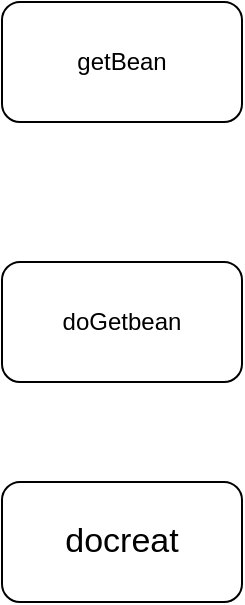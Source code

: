 <mxfile version="13.2.4" type="github">
  <diagram id="vdTNtcgkt8P21jsCwwCs" name="第 1 页">
    <mxGraphModel dx="1038" dy="580" grid="1" gridSize="10" guides="1" tooltips="1" connect="1" arrows="1" fold="1" page="1" pageScale="1" pageWidth="827" pageHeight="1169" math="0" shadow="0">
      <root>
        <mxCell id="0" />
        <mxCell id="1" parent="0" />
        <mxCell id="FEj_LL16DqCeYtYx7I3P-1" value="getBean" style="rounded=1;whiteSpace=wrap;html=1;" parent="1" vertex="1">
          <mxGeometry x="280" y="110" width="120" height="60" as="geometry" />
        </mxCell>
        <mxCell id="FEj_LL16DqCeYtYx7I3P-2" value="doGetbean" style="rounded=1;whiteSpace=wrap;html=1;" parent="1" vertex="1">
          <mxGeometry x="280" y="240" width="120" height="60" as="geometry" />
        </mxCell>
        <mxCell id="YIKV4ePWYsIfNKcpG7zy-1" value="&lt;font style=&quot;font-size: 17px&quot;&gt;docreat&lt;/font&gt;" style="rounded=1;whiteSpace=wrap;html=1;" vertex="1" parent="1">
          <mxGeometry x="280" y="350" width="120" height="60" as="geometry" />
        </mxCell>
      </root>
    </mxGraphModel>
  </diagram>
</mxfile>
